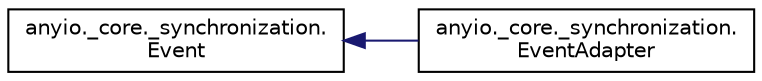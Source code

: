 digraph "Graphical Class Hierarchy"
{
 // LATEX_PDF_SIZE
  edge [fontname="Helvetica",fontsize="10",labelfontname="Helvetica",labelfontsize="10"];
  node [fontname="Helvetica",fontsize="10",shape=record];
  rankdir="LR";
  Node0 [label="anyio._core._synchronization.\lEvent",height=0.2,width=0.4,color="black", fillcolor="white", style="filled",URL="$classanyio_1_1__core_1_1__synchronization_1_1Event.html",tooltip=" "];
  Node0 -> Node1 [dir="back",color="midnightblue",fontsize="10",style="solid",fontname="Helvetica"];
  Node1 [label="anyio._core._synchronization.\lEventAdapter",height=0.2,width=0.4,color="black", fillcolor="white", style="filled",URL="$classanyio_1_1__core_1_1__synchronization_1_1EventAdapter.html",tooltip=" "];
}

